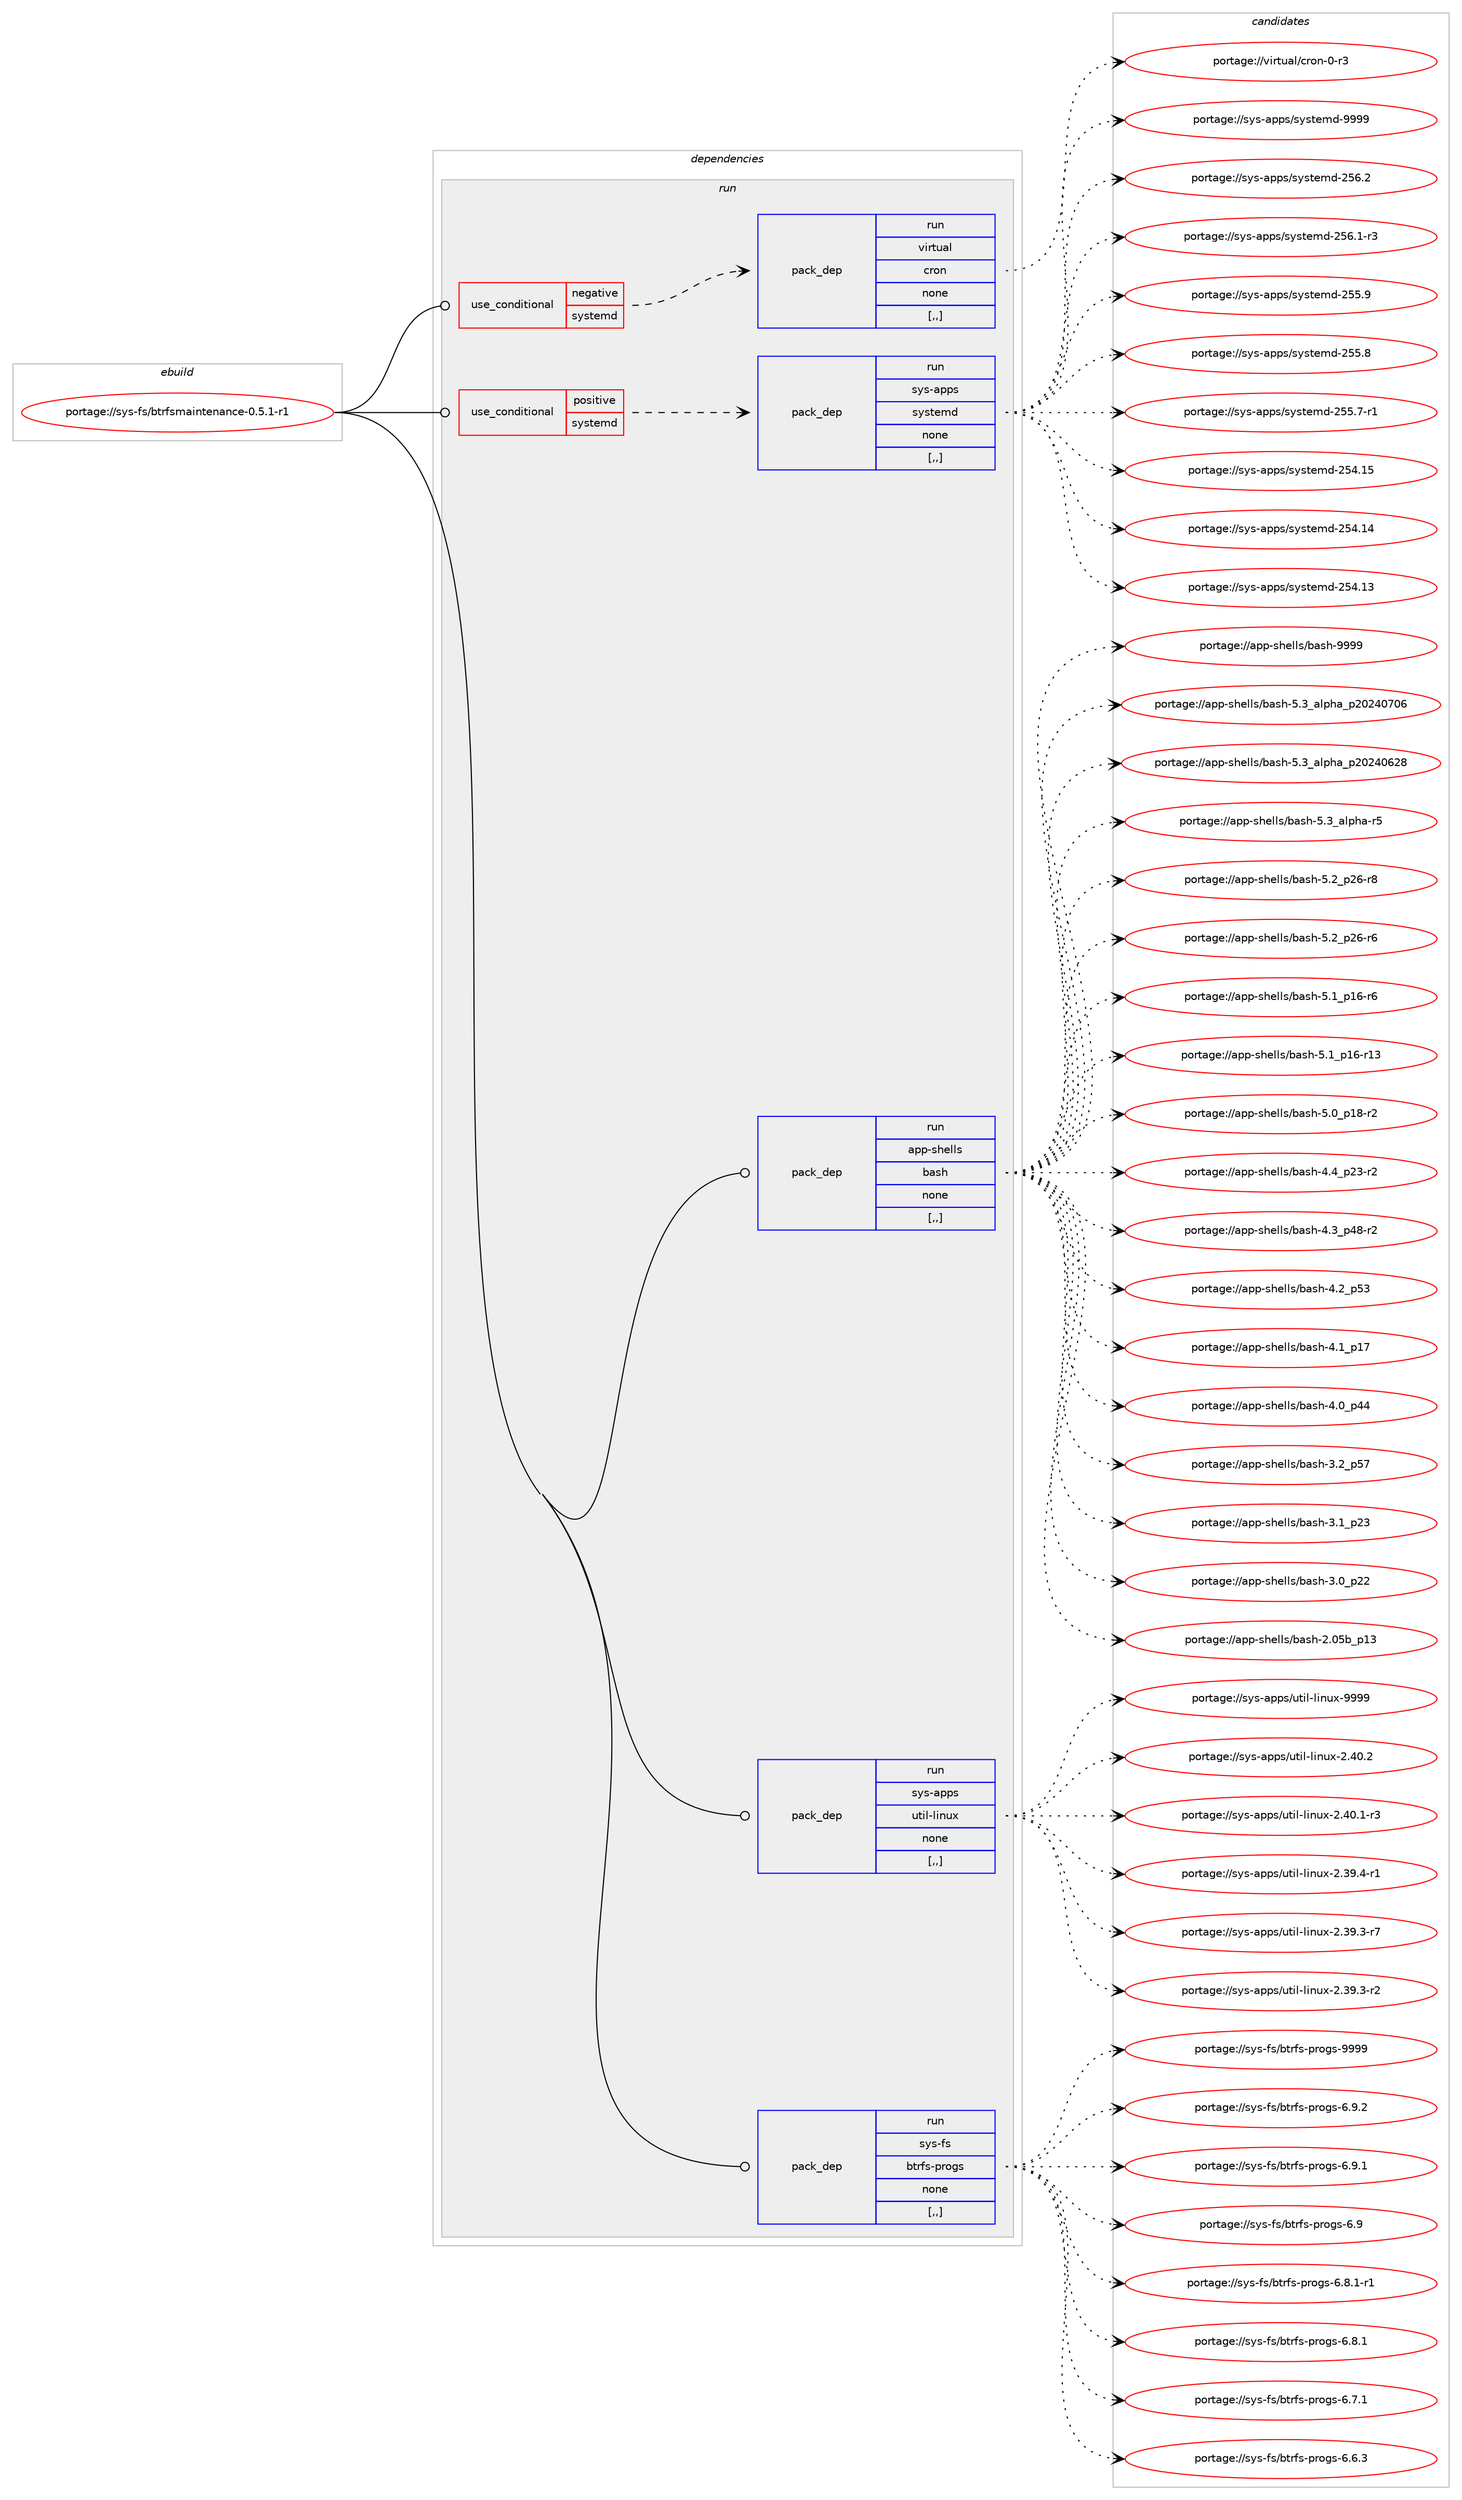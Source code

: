 digraph prolog {

# *************
# Graph options
# *************

newrank=true;
concentrate=true;
compound=true;
graph [rankdir=LR,fontname=Helvetica,fontsize=10,ranksep=1.5];#, ranksep=2.5, nodesep=0.2];
edge  [arrowhead=vee];
node  [fontname=Helvetica,fontsize=10];

# **********
# The ebuild
# **********

subgraph cluster_leftcol {
color=gray;
rank=same;
label=<<i>ebuild</i>>;
id [label="portage://sys-fs/btrfsmaintenance-0.5.1-r1", color=red, width=4, href="../sys-fs/btrfsmaintenance-0.5.1-r1.svg"];
}

# ****************
# The dependencies
# ****************

subgraph cluster_midcol {
color=gray;
label=<<i>dependencies</i>>;
subgraph cluster_compile {
fillcolor="#eeeeee";
style=filled;
label=<<i>compile</i>>;
}
subgraph cluster_compileandrun {
fillcolor="#eeeeee";
style=filled;
label=<<i>compile and run</i>>;
}
subgraph cluster_run {
fillcolor="#eeeeee";
style=filled;
label=<<i>run</i>>;
subgraph cond115651 {
dependency433667 [label=<<TABLE BORDER="0" CELLBORDER="1" CELLSPACING="0" CELLPADDING="4"><TR><TD ROWSPAN="3" CELLPADDING="10">use_conditional</TD></TR><TR><TD>negative</TD></TR><TR><TD>systemd</TD></TR></TABLE>>, shape=none, color=red];
subgraph pack315043 {
dependency433668 [label=<<TABLE BORDER="0" CELLBORDER="1" CELLSPACING="0" CELLPADDING="4" WIDTH="220"><TR><TD ROWSPAN="6" CELLPADDING="30">pack_dep</TD></TR><TR><TD WIDTH="110">run</TD></TR><TR><TD>virtual</TD></TR><TR><TD>cron</TD></TR><TR><TD>none</TD></TR><TR><TD>[,,]</TD></TR></TABLE>>, shape=none, color=blue];
}
dependency433667:e -> dependency433668:w [weight=20,style="dashed",arrowhead="vee"];
}
id:e -> dependency433667:w [weight=20,style="solid",arrowhead="odot"];
subgraph cond115652 {
dependency433669 [label=<<TABLE BORDER="0" CELLBORDER="1" CELLSPACING="0" CELLPADDING="4"><TR><TD ROWSPAN="3" CELLPADDING="10">use_conditional</TD></TR><TR><TD>positive</TD></TR><TR><TD>systemd</TD></TR></TABLE>>, shape=none, color=red];
subgraph pack315044 {
dependency433670 [label=<<TABLE BORDER="0" CELLBORDER="1" CELLSPACING="0" CELLPADDING="4" WIDTH="220"><TR><TD ROWSPAN="6" CELLPADDING="30">pack_dep</TD></TR><TR><TD WIDTH="110">run</TD></TR><TR><TD>sys-apps</TD></TR><TR><TD>systemd</TD></TR><TR><TD>none</TD></TR><TR><TD>[,,]</TD></TR></TABLE>>, shape=none, color=blue];
}
dependency433669:e -> dependency433670:w [weight=20,style="dashed",arrowhead="vee"];
}
id:e -> dependency433669:w [weight=20,style="solid",arrowhead="odot"];
subgraph pack315045 {
dependency433671 [label=<<TABLE BORDER="0" CELLBORDER="1" CELLSPACING="0" CELLPADDING="4" WIDTH="220"><TR><TD ROWSPAN="6" CELLPADDING="30">pack_dep</TD></TR><TR><TD WIDTH="110">run</TD></TR><TR><TD>app-shells</TD></TR><TR><TD>bash</TD></TR><TR><TD>none</TD></TR><TR><TD>[,,]</TD></TR></TABLE>>, shape=none, color=blue];
}
id:e -> dependency433671:w [weight=20,style="solid",arrowhead="odot"];
subgraph pack315046 {
dependency433672 [label=<<TABLE BORDER="0" CELLBORDER="1" CELLSPACING="0" CELLPADDING="4" WIDTH="220"><TR><TD ROWSPAN="6" CELLPADDING="30">pack_dep</TD></TR><TR><TD WIDTH="110">run</TD></TR><TR><TD>sys-apps</TD></TR><TR><TD>util-linux</TD></TR><TR><TD>none</TD></TR><TR><TD>[,,]</TD></TR></TABLE>>, shape=none, color=blue];
}
id:e -> dependency433672:w [weight=20,style="solid",arrowhead="odot"];
subgraph pack315047 {
dependency433673 [label=<<TABLE BORDER="0" CELLBORDER="1" CELLSPACING="0" CELLPADDING="4" WIDTH="220"><TR><TD ROWSPAN="6" CELLPADDING="30">pack_dep</TD></TR><TR><TD WIDTH="110">run</TD></TR><TR><TD>sys-fs</TD></TR><TR><TD>btrfs-progs</TD></TR><TR><TD>none</TD></TR><TR><TD>[,,]</TD></TR></TABLE>>, shape=none, color=blue];
}
id:e -> dependency433673:w [weight=20,style="solid",arrowhead="odot"];
}
}

# **************
# The candidates
# **************

subgraph cluster_choices {
rank=same;
color=gray;
label=<<i>candidates</i>>;

subgraph choice315043 {
color=black;
nodesep=1;
choice11810511411611797108479911411111045484511451 [label="portage://virtual/cron-0-r3", color=red, width=4,href="../virtual/cron-0-r3.svg"];
dependency433668:e -> choice11810511411611797108479911411111045484511451:w [style=dotted,weight="100"];
}
subgraph choice315044 {
color=black;
nodesep=1;
choice1151211154597112112115471151211151161011091004557575757 [label="portage://sys-apps/systemd-9999", color=red, width=4,href="../sys-apps/systemd-9999.svg"];
choice115121115459711211211547115121115116101109100455053544650 [label="portage://sys-apps/systemd-256.2", color=red, width=4,href="../sys-apps/systemd-256.2.svg"];
choice1151211154597112112115471151211151161011091004550535446494511451 [label="portage://sys-apps/systemd-256.1-r3", color=red, width=4,href="../sys-apps/systemd-256.1-r3.svg"];
choice115121115459711211211547115121115116101109100455053534657 [label="portage://sys-apps/systemd-255.9", color=red, width=4,href="../sys-apps/systemd-255.9.svg"];
choice115121115459711211211547115121115116101109100455053534656 [label="portage://sys-apps/systemd-255.8", color=red, width=4,href="../sys-apps/systemd-255.8.svg"];
choice1151211154597112112115471151211151161011091004550535346554511449 [label="portage://sys-apps/systemd-255.7-r1", color=red, width=4,href="../sys-apps/systemd-255.7-r1.svg"];
choice11512111545971121121154711512111511610110910045505352464953 [label="portage://sys-apps/systemd-254.15", color=red, width=4,href="../sys-apps/systemd-254.15.svg"];
choice11512111545971121121154711512111511610110910045505352464952 [label="portage://sys-apps/systemd-254.14", color=red, width=4,href="../sys-apps/systemd-254.14.svg"];
choice11512111545971121121154711512111511610110910045505352464951 [label="portage://sys-apps/systemd-254.13", color=red, width=4,href="../sys-apps/systemd-254.13.svg"];
dependency433670:e -> choice1151211154597112112115471151211151161011091004557575757:w [style=dotted,weight="100"];
dependency433670:e -> choice115121115459711211211547115121115116101109100455053544650:w [style=dotted,weight="100"];
dependency433670:e -> choice1151211154597112112115471151211151161011091004550535446494511451:w [style=dotted,weight="100"];
dependency433670:e -> choice115121115459711211211547115121115116101109100455053534657:w [style=dotted,weight="100"];
dependency433670:e -> choice115121115459711211211547115121115116101109100455053534656:w [style=dotted,weight="100"];
dependency433670:e -> choice1151211154597112112115471151211151161011091004550535346554511449:w [style=dotted,weight="100"];
dependency433670:e -> choice11512111545971121121154711512111511610110910045505352464953:w [style=dotted,weight="100"];
dependency433670:e -> choice11512111545971121121154711512111511610110910045505352464952:w [style=dotted,weight="100"];
dependency433670:e -> choice11512111545971121121154711512111511610110910045505352464951:w [style=dotted,weight="100"];
}
subgraph choice315045 {
color=black;
nodesep=1;
choice97112112451151041011081081154798971151044557575757 [label="portage://app-shells/bash-9999", color=red, width=4,href="../app-shells/bash-9999.svg"];
choice971121124511510410110810811547989711510445534651959710811210497951125048505248554854 [label="portage://app-shells/bash-5.3_alpha_p20240706", color=red, width=4,href="../app-shells/bash-5.3_alpha_p20240706.svg"];
choice971121124511510410110810811547989711510445534651959710811210497951125048505248545056 [label="portage://app-shells/bash-5.3_alpha_p20240628", color=red, width=4,href="../app-shells/bash-5.3_alpha_p20240628.svg"];
choice9711211245115104101108108115479897115104455346519597108112104974511453 [label="portage://app-shells/bash-5.3_alpha-r5", color=red, width=4,href="../app-shells/bash-5.3_alpha-r5.svg"];
choice9711211245115104101108108115479897115104455346509511250544511456 [label="portage://app-shells/bash-5.2_p26-r8", color=red, width=4,href="../app-shells/bash-5.2_p26-r8.svg"];
choice9711211245115104101108108115479897115104455346509511250544511454 [label="portage://app-shells/bash-5.2_p26-r6", color=red, width=4,href="../app-shells/bash-5.2_p26-r6.svg"];
choice9711211245115104101108108115479897115104455346499511249544511454 [label="portage://app-shells/bash-5.1_p16-r6", color=red, width=4,href="../app-shells/bash-5.1_p16-r6.svg"];
choice971121124511510410110810811547989711510445534649951124954451144951 [label="portage://app-shells/bash-5.1_p16-r13", color=red, width=4,href="../app-shells/bash-5.1_p16-r13.svg"];
choice9711211245115104101108108115479897115104455346489511249564511450 [label="portage://app-shells/bash-5.0_p18-r2", color=red, width=4,href="../app-shells/bash-5.0_p18-r2.svg"];
choice9711211245115104101108108115479897115104455246529511250514511450 [label="portage://app-shells/bash-4.4_p23-r2", color=red, width=4,href="../app-shells/bash-4.4_p23-r2.svg"];
choice9711211245115104101108108115479897115104455246519511252564511450 [label="portage://app-shells/bash-4.3_p48-r2", color=red, width=4,href="../app-shells/bash-4.3_p48-r2.svg"];
choice971121124511510410110810811547989711510445524650951125351 [label="portage://app-shells/bash-4.2_p53", color=red, width=4,href="../app-shells/bash-4.2_p53.svg"];
choice971121124511510410110810811547989711510445524649951124955 [label="portage://app-shells/bash-4.1_p17", color=red, width=4,href="../app-shells/bash-4.1_p17.svg"];
choice971121124511510410110810811547989711510445524648951125252 [label="portage://app-shells/bash-4.0_p44", color=red, width=4,href="../app-shells/bash-4.0_p44.svg"];
choice971121124511510410110810811547989711510445514650951125355 [label="portage://app-shells/bash-3.2_p57", color=red, width=4,href="../app-shells/bash-3.2_p57.svg"];
choice971121124511510410110810811547989711510445514649951125051 [label="portage://app-shells/bash-3.1_p23", color=red, width=4,href="../app-shells/bash-3.1_p23.svg"];
choice971121124511510410110810811547989711510445514648951125050 [label="portage://app-shells/bash-3.0_p22", color=red, width=4,href="../app-shells/bash-3.0_p22.svg"];
choice9711211245115104101108108115479897115104455046485398951124951 [label="portage://app-shells/bash-2.05b_p13", color=red, width=4,href="../app-shells/bash-2.05b_p13.svg"];
dependency433671:e -> choice97112112451151041011081081154798971151044557575757:w [style=dotted,weight="100"];
dependency433671:e -> choice971121124511510410110810811547989711510445534651959710811210497951125048505248554854:w [style=dotted,weight="100"];
dependency433671:e -> choice971121124511510410110810811547989711510445534651959710811210497951125048505248545056:w [style=dotted,weight="100"];
dependency433671:e -> choice9711211245115104101108108115479897115104455346519597108112104974511453:w [style=dotted,weight="100"];
dependency433671:e -> choice9711211245115104101108108115479897115104455346509511250544511456:w [style=dotted,weight="100"];
dependency433671:e -> choice9711211245115104101108108115479897115104455346509511250544511454:w [style=dotted,weight="100"];
dependency433671:e -> choice9711211245115104101108108115479897115104455346499511249544511454:w [style=dotted,weight="100"];
dependency433671:e -> choice971121124511510410110810811547989711510445534649951124954451144951:w [style=dotted,weight="100"];
dependency433671:e -> choice9711211245115104101108108115479897115104455346489511249564511450:w [style=dotted,weight="100"];
dependency433671:e -> choice9711211245115104101108108115479897115104455246529511250514511450:w [style=dotted,weight="100"];
dependency433671:e -> choice9711211245115104101108108115479897115104455246519511252564511450:w [style=dotted,weight="100"];
dependency433671:e -> choice971121124511510410110810811547989711510445524650951125351:w [style=dotted,weight="100"];
dependency433671:e -> choice971121124511510410110810811547989711510445524649951124955:w [style=dotted,weight="100"];
dependency433671:e -> choice971121124511510410110810811547989711510445524648951125252:w [style=dotted,weight="100"];
dependency433671:e -> choice971121124511510410110810811547989711510445514650951125355:w [style=dotted,weight="100"];
dependency433671:e -> choice971121124511510410110810811547989711510445514649951125051:w [style=dotted,weight="100"];
dependency433671:e -> choice971121124511510410110810811547989711510445514648951125050:w [style=dotted,weight="100"];
dependency433671:e -> choice9711211245115104101108108115479897115104455046485398951124951:w [style=dotted,weight="100"];
}
subgraph choice315046 {
color=black;
nodesep=1;
choice115121115459711211211547117116105108451081051101171204557575757 [label="portage://sys-apps/util-linux-9999", color=red, width=4,href="../sys-apps/util-linux-9999.svg"];
choice1151211154597112112115471171161051084510810511011712045504652484650 [label="portage://sys-apps/util-linux-2.40.2", color=red, width=4,href="../sys-apps/util-linux-2.40.2.svg"];
choice11512111545971121121154711711610510845108105110117120455046524846494511451 [label="portage://sys-apps/util-linux-2.40.1-r3", color=red, width=4,href="../sys-apps/util-linux-2.40.1-r3.svg"];
choice11512111545971121121154711711610510845108105110117120455046515746524511449 [label="portage://sys-apps/util-linux-2.39.4-r1", color=red, width=4,href="../sys-apps/util-linux-2.39.4-r1.svg"];
choice11512111545971121121154711711610510845108105110117120455046515746514511455 [label="portage://sys-apps/util-linux-2.39.3-r7", color=red, width=4,href="../sys-apps/util-linux-2.39.3-r7.svg"];
choice11512111545971121121154711711610510845108105110117120455046515746514511450 [label="portage://sys-apps/util-linux-2.39.3-r2", color=red, width=4,href="../sys-apps/util-linux-2.39.3-r2.svg"];
dependency433672:e -> choice115121115459711211211547117116105108451081051101171204557575757:w [style=dotted,weight="100"];
dependency433672:e -> choice1151211154597112112115471171161051084510810511011712045504652484650:w [style=dotted,weight="100"];
dependency433672:e -> choice11512111545971121121154711711610510845108105110117120455046524846494511451:w [style=dotted,weight="100"];
dependency433672:e -> choice11512111545971121121154711711610510845108105110117120455046515746524511449:w [style=dotted,weight="100"];
dependency433672:e -> choice11512111545971121121154711711610510845108105110117120455046515746514511455:w [style=dotted,weight="100"];
dependency433672:e -> choice11512111545971121121154711711610510845108105110117120455046515746514511450:w [style=dotted,weight="100"];
}
subgraph choice315047 {
color=black;
nodesep=1;
choice115121115451021154798116114102115451121141111031154557575757 [label="portage://sys-fs/btrfs-progs-9999", color=red, width=4,href="../sys-fs/btrfs-progs-9999.svg"];
choice11512111545102115479811611410211545112114111103115455446574650 [label="portage://sys-fs/btrfs-progs-6.9.2", color=red, width=4,href="../sys-fs/btrfs-progs-6.9.2.svg"];
choice11512111545102115479811611410211545112114111103115455446574649 [label="portage://sys-fs/btrfs-progs-6.9.1", color=red, width=4,href="../sys-fs/btrfs-progs-6.9.1.svg"];
choice1151211154510211547981161141021154511211411110311545544657 [label="portage://sys-fs/btrfs-progs-6.9", color=red, width=4,href="../sys-fs/btrfs-progs-6.9.svg"];
choice115121115451021154798116114102115451121141111031154554465646494511449 [label="portage://sys-fs/btrfs-progs-6.8.1-r1", color=red, width=4,href="../sys-fs/btrfs-progs-6.8.1-r1.svg"];
choice11512111545102115479811611410211545112114111103115455446564649 [label="portage://sys-fs/btrfs-progs-6.8.1", color=red, width=4,href="../sys-fs/btrfs-progs-6.8.1.svg"];
choice11512111545102115479811611410211545112114111103115455446554649 [label="portage://sys-fs/btrfs-progs-6.7.1", color=red, width=4,href="../sys-fs/btrfs-progs-6.7.1.svg"];
choice11512111545102115479811611410211545112114111103115455446544651 [label="portage://sys-fs/btrfs-progs-6.6.3", color=red, width=4,href="../sys-fs/btrfs-progs-6.6.3.svg"];
dependency433673:e -> choice115121115451021154798116114102115451121141111031154557575757:w [style=dotted,weight="100"];
dependency433673:e -> choice11512111545102115479811611410211545112114111103115455446574650:w [style=dotted,weight="100"];
dependency433673:e -> choice11512111545102115479811611410211545112114111103115455446574649:w [style=dotted,weight="100"];
dependency433673:e -> choice1151211154510211547981161141021154511211411110311545544657:w [style=dotted,weight="100"];
dependency433673:e -> choice115121115451021154798116114102115451121141111031154554465646494511449:w [style=dotted,weight="100"];
dependency433673:e -> choice11512111545102115479811611410211545112114111103115455446564649:w [style=dotted,weight="100"];
dependency433673:e -> choice11512111545102115479811611410211545112114111103115455446554649:w [style=dotted,weight="100"];
dependency433673:e -> choice11512111545102115479811611410211545112114111103115455446544651:w [style=dotted,weight="100"];
}
}

}
